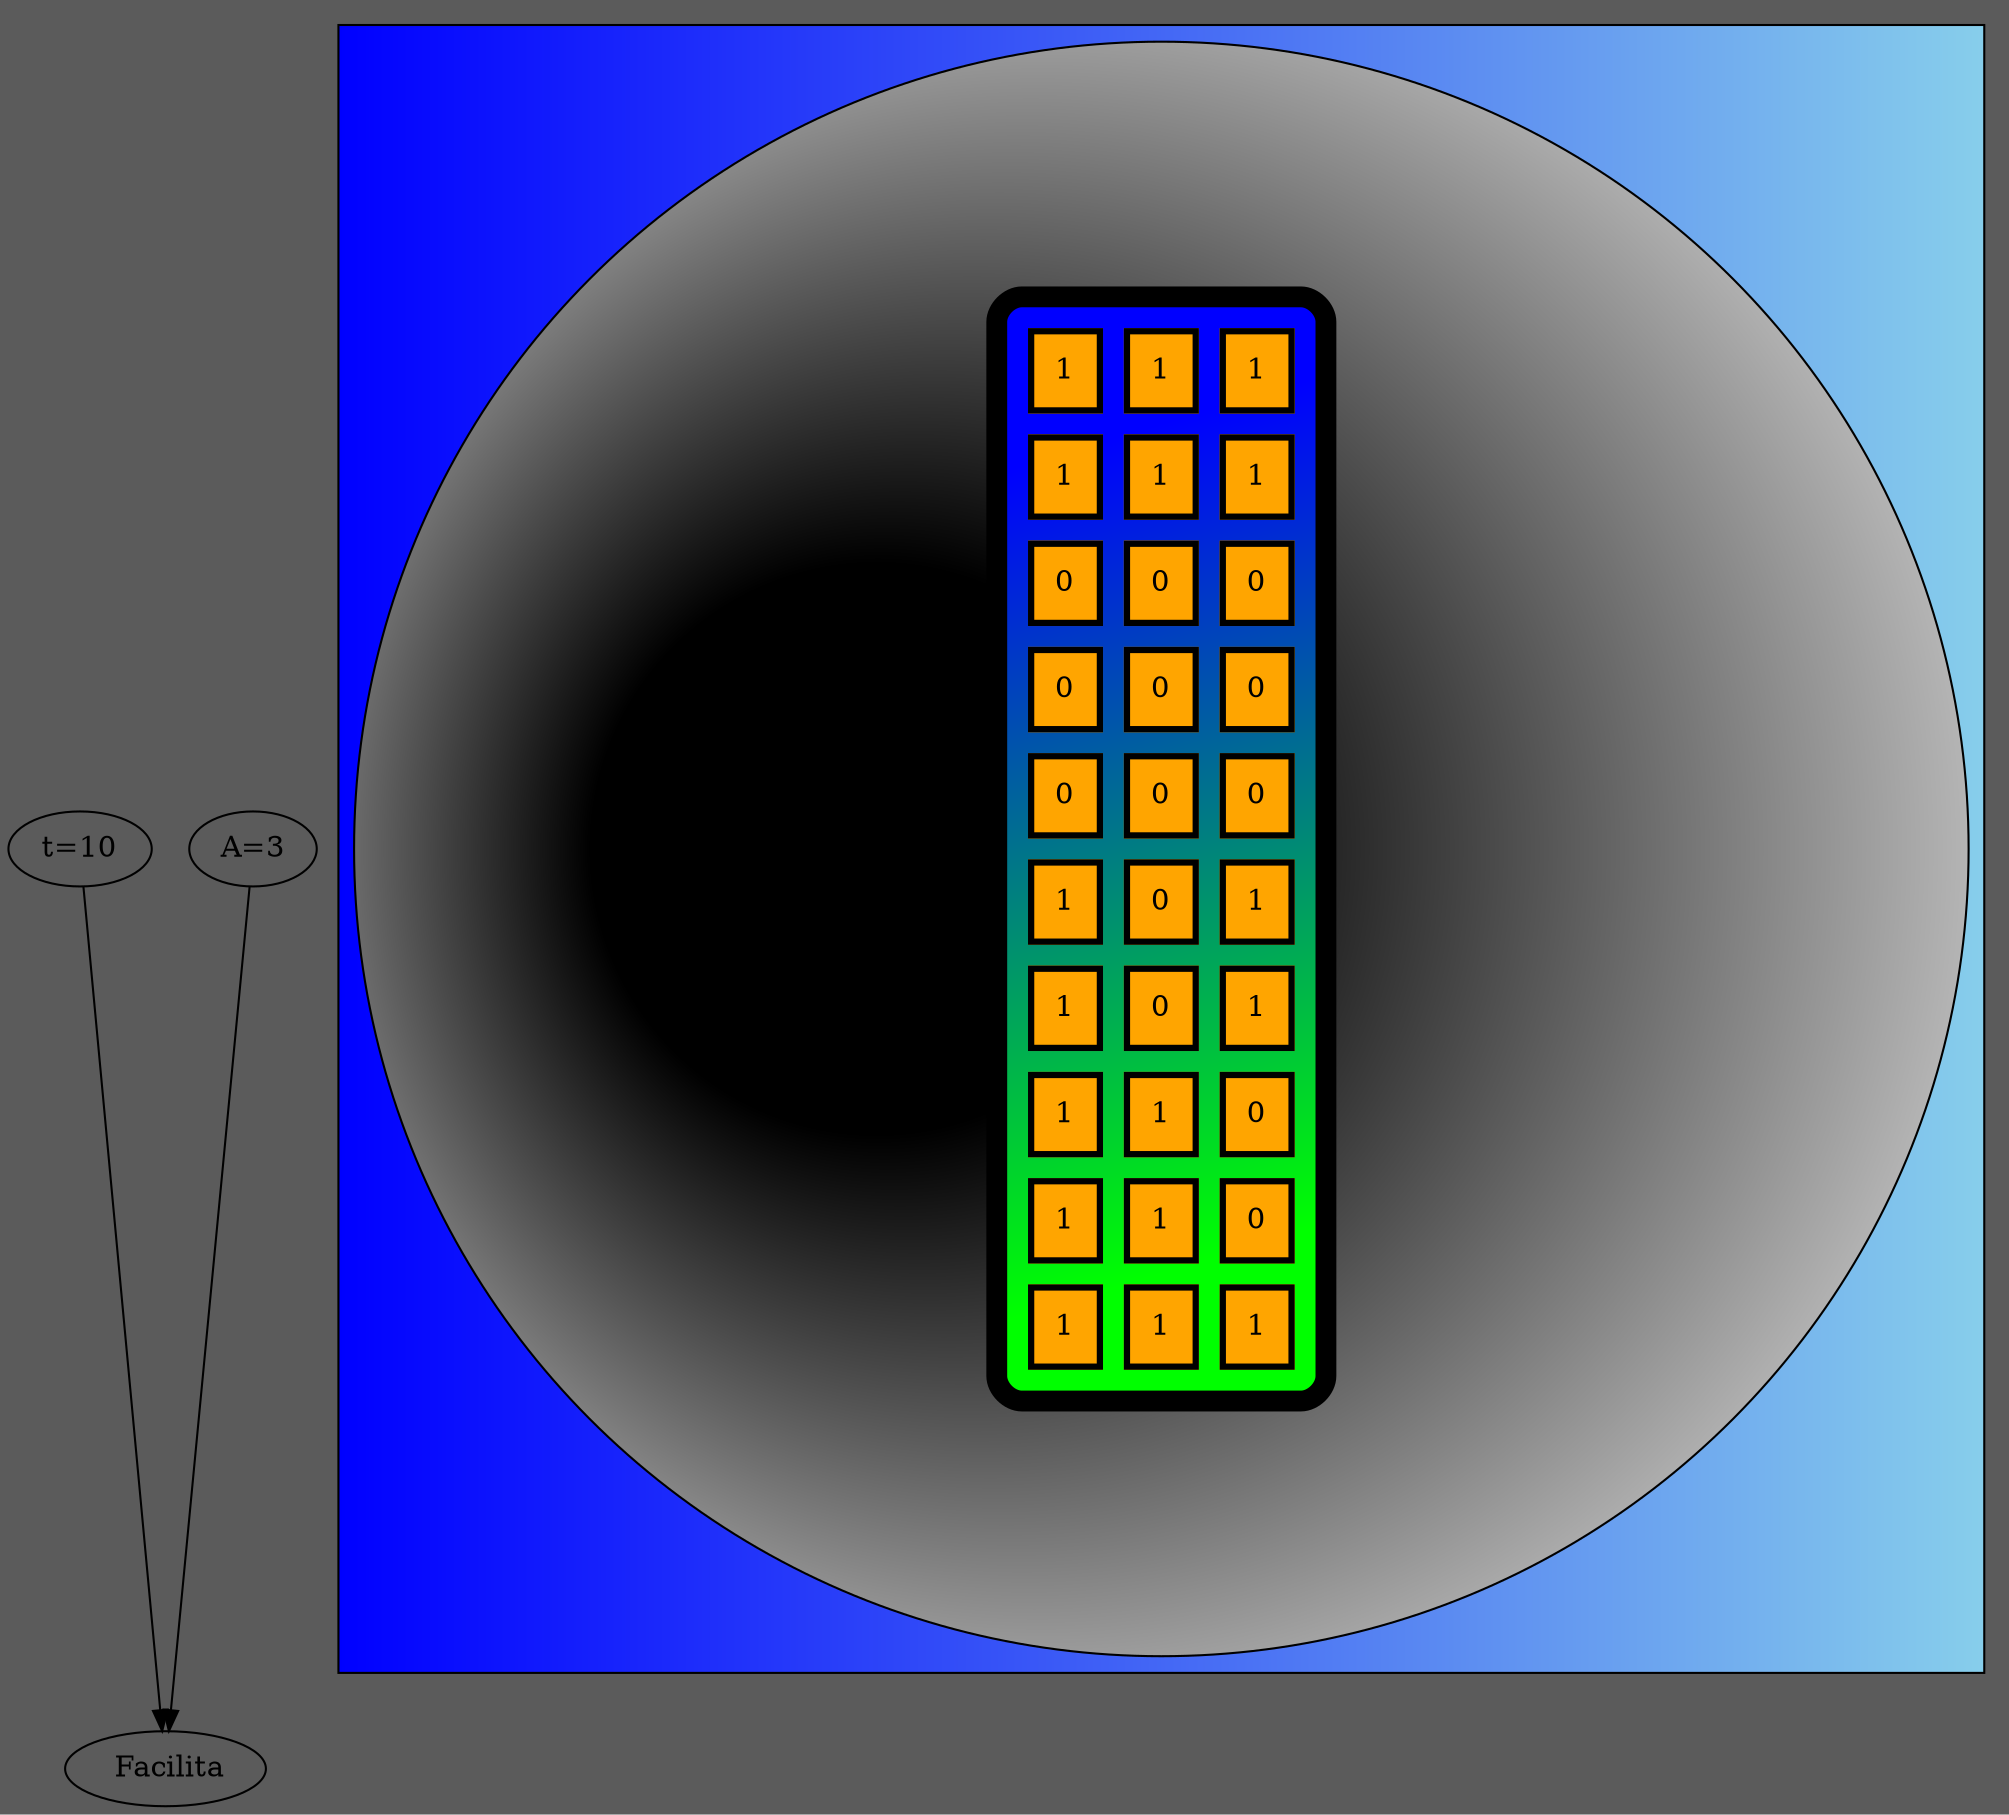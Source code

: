 
            digraph G {"t=10","A=3"->" Facilita" bgcolor="#5b5b5b" style="filled"
            subgraph cluster1 {fillcolor="blue:skyblue" style="filled"
            node [shape=circle fillcolor="black:white" style="radial" gradientangle=180]
            a0 [ label=<
            <TABLE border="10" cellspacing="10" cellpadding="10" style="rounded" bgcolor="blue:green" gradientangle="315">
<TR><TD border="3"  bgcolor="orange" gradientangle="315">1</TD>
<TD border="3"  bgcolor="orange" gradientangle="315">1</TD>
<TD border="3"  bgcolor="orange" gradientangle="315">1</TD>
</TR>
<TR><TD border="3"  bgcolor="orange" gradientangle="315">1</TD>
<TD border="3"  bgcolor="orange" gradientangle="315">1</TD>
<TD border="3"  bgcolor="orange" gradientangle="315">1</TD>
</TR>
<TR><TD border="3"  bgcolor="orange" gradientangle="315">0</TD>
<TD border="3"  bgcolor="orange" gradientangle="315">0</TD>
<TD border="3"  bgcolor="orange" gradientangle="315">0</TD>
</TR>
<TR><TD border="3"  bgcolor="orange" gradientangle="315">0</TD>
<TD border="3"  bgcolor="orange" gradientangle="315">0</TD>
<TD border="3"  bgcolor="orange" gradientangle="315">0</TD>
</TR>
<TR><TD border="3"  bgcolor="orange" gradientangle="315">0</TD>
<TD border="3"  bgcolor="orange" gradientangle="315">0</TD>
<TD border="3"  bgcolor="orange" gradientangle="315">0</TD>
</TR>
<TR><TD border="3"  bgcolor="orange" gradientangle="315">1</TD>
<TD border="3"  bgcolor="orange" gradientangle="315">0</TD>
<TD border="3"  bgcolor="orange" gradientangle="315">1</TD>
</TR>
<TR><TD border="3"  bgcolor="orange" gradientangle="315">1</TD>
<TD border="3"  bgcolor="orange" gradientangle="315">0</TD>
<TD border="3"  bgcolor="orange" gradientangle="315">1</TD>
</TR>
<TR><TD border="3"  bgcolor="orange" gradientangle="315">1</TD>
<TD border="3"  bgcolor="orange" gradientangle="315">1</TD>
<TD border="3"  bgcolor="orange" gradientangle="315">0</TD>
</TR>
<TR><TD border="3"  bgcolor="orange" gradientangle="315">1</TD>
<TD border="3"  bgcolor="orange" gradientangle="315">1</TD>
<TD border="3"  bgcolor="orange" gradientangle="315">0</TD>
</TR>
<TR><TD border="3"  bgcolor="orange" gradientangle="315">1</TD>
<TD border="3"  bgcolor="orange" gradientangle="315">1</TD>
<TD border="3"  bgcolor="orange" gradientangle="315">1</TD>
 </TR></TABLE>>];
                }
                }
